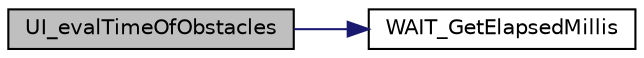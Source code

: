 digraph "UI_evalTimeOfObstacles"
{
 // LATEX_PDF_SIZE
  edge [fontname="Helvetica",fontsize="10",labelfontname="Helvetica",labelfontsize="10"];
  node [fontname="Helvetica",fontsize="10",shape=record];
  rankdir="LR";
  Node1 [label="UI_evalTimeOfObstacles",height=0.2,width=0.4,color="black", fillcolor="grey75", style="filled", fontcolor="black",tooltip=" "];
  Node1 -> Node2 [color="midnightblue",fontsize="10",style="solid",fontname="Helvetica"];
  Node2 [label="WAIT_GetElapsedMillis",height=0.2,width=0.4,color="black", fillcolor="white", style="filled",URL="$df/d7c/group__WAIT__Public__Functions.html#ga704472853537ff855081d868bf2460a4",tooltip="Get difference in milliseconds from parameter."];
}
